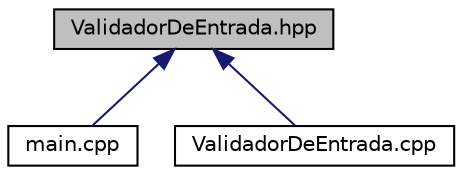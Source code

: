 digraph "ValidadorDeEntrada.hpp"
{
 // LATEX_PDF_SIZE
  edge [fontname="Helvetica",fontsize="10",labelfontname="Helvetica",labelfontsize="10"];
  node [fontname="Helvetica",fontsize="10",shape=record];
  Node1 [label="ValidadorDeEntrada.hpp",height=0.2,width=0.4,color="black", fillcolor="grey75", style="filled", fontcolor="black",tooltip="Declaración de la clase ValidadorDeEntrada."];
  Node1 -> Node2 [dir="back",color="midnightblue",fontsize="10",style="solid",fontname="Helvetica"];
  Node2 [label="main.cpp",height=0.2,width=0.4,color="black", fillcolor="white", style="filled",URL="$main_8cpp.html",tooltip="Archivo principal del programa."];
  Node1 -> Node3 [dir="back",color="midnightblue",fontsize="10",style="solid",fontname="Helvetica"];
  Node3 [label="ValidadorDeEntrada.cpp",height=0.2,width=0.4,color="black", fillcolor="white", style="filled",URL="$_validador_de_entrada_8cpp.html",tooltip="Implementación de la clase ValidadorDeEntrada."];
}
